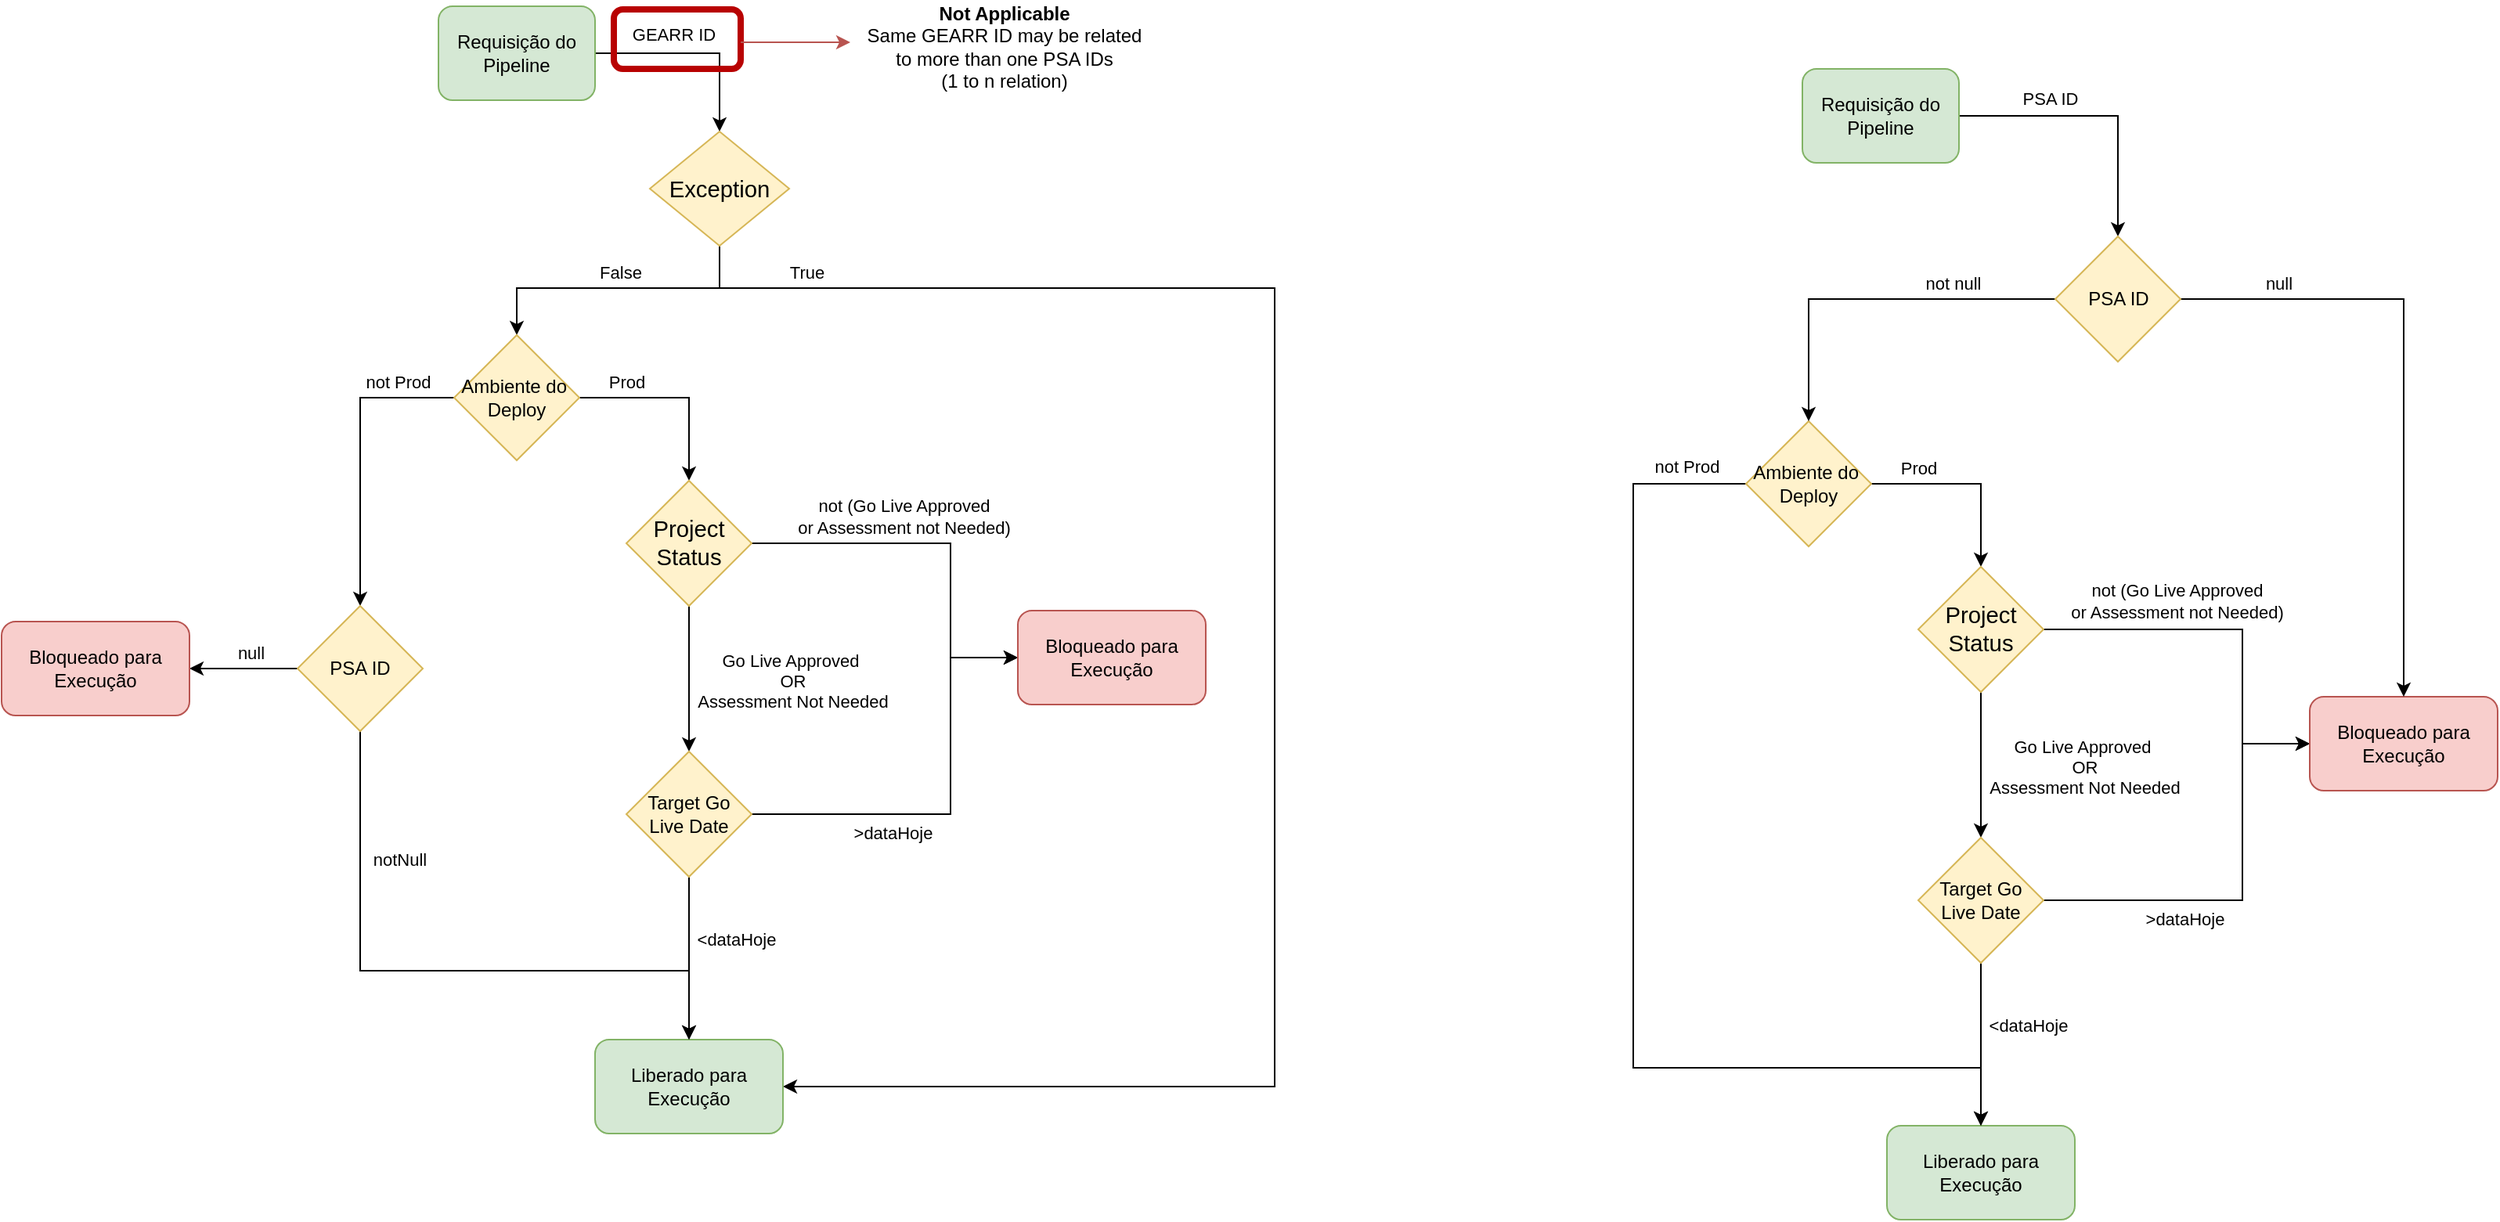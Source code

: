 <mxfile version="14.7.2" type="github">
  <diagram id="prtHgNgQTEPvFCAcTncT" name="Page-1">
    <mxGraphModel dx="1421" dy="541" grid="0" gridSize="10" guides="1" tooltips="1" connect="1" arrows="1" fold="1" page="0" pageScale="1" pageWidth="827" pageHeight="1169" background="#ffffff" math="0" shadow="0">
      <root>
        <mxCell id="0" />
        <mxCell id="1" parent="0" />
        <mxCell id="P2mCXTFYUP4-GHEFsYgf-11" style="edgeStyle=orthogonalEdgeStyle;rounded=0;orthogonalLoop=1;jettySize=auto;html=1;entryX=0.5;entryY=0;entryDx=0;entryDy=0;" parent="1" source="P2mCXTFYUP4-GHEFsYgf-2" target="P2mCXTFYUP4-GHEFsYgf-8" edge="1">
          <mxGeometry relative="1" as="geometry" />
        </mxCell>
        <mxCell id="mxX-lMOzghnve2rZTO9A-1" value="GEARR ID" style="edgeLabel;html=1;align=center;verticalAlign=middle;resizable=0;points=[];" parent="P2mCXTFYUP4-GHEFsYgf-11" vertex="1" connectable="0">
          <mxGeometry x="-0.006" y="-3" relative="1" as="geometry">
            <mxPoint x="-15" y="-15" as="offset" />
          </mxGeometry>
        </mxCell>
        <mxCell id="P2mCXTFYUP4-GHEFsYgf-2" value="Requisição do Pipeline" style="rounded=1;whiteSpace=wrap;html=1;fillColor=#d5e8d4;strokeColor=#82b366;" parent="1" vertex="1">
          <mxGeometry x="170" y="80" width="100" height="60" as="geometry" />
        </mxCell>
        <mxCell id="P2mCXTFYUP4-GHEFsYgf-14" style="edgeStyle=orthogonalEdgeStyle;rounded=0;orthogonalLoop=1;jettySize=auto;html=1;entryX=0.5;entryY=0;entryDx=0;entryDy=0;" parent="1" source="P2mCXTFYUP4-GHEFsYgf-8" target="P2mCXTFYUP4-GHEFsYgf-20" edge="1">
          <mxGeometry relative="1" as="geometry">
            <mxPoint x="220" y="280" as="targetPoint" />
            <Array as="points">
              <mxPoint x="350" y="260" />
              <mxPoint x="220" y="260" />
            </Array>
          </mxGeometry>
        </mxCell>
        <mxCell id="P2mCXTFYUP4-GHEFsYgf-18" value="False" style="edgeLabel;html=1;align=center;verticalAlign=middle;resizable=0;points=[];" parent="P2mCXTFYUP4-GHEFsYgf-14" vertex="1" connectable="0">
          <mxGeometry x="0.032" y="-2" relative="1" as="geometry">
            <mxPoint x="5" y="-8" as="offset" />
          </mxGeometry>
        </mxCell>
        <mxCell id="P2mCXTFYUP4-GHEFsYgf-15" style="edgeStyle=orthogonalEdgeStyle;rounded=0;orthogonalLoop=1;jettySize=auto;html=1;entryX=1;entryY=0.5;entryDx=0;entryDy=0;" parent="1" source="P2mCXTFYUP4-GHEFsYgf-8" target="P2mCXTFYUP4-GHEFsYgf-19" edge="1">
          <mxGeometry relative="1" as="geometry">
            <mxPoint x="474" y="280" as="targetPoint" />
            <Array as="points">
              <mxPoint x="349" y="260" />
              <mxPoint x="704" y="260" />
              <mxPoint x="704" y="770" />
            </Array>
          </mxGeometry>
        </mxCell>
        <mxCell id="P2mCXTFYUP4-GHEFsYgf-16" value="True" style="edgeLabel;html=1;align=center;verticalAlign=middle;resizable=0;points=[];" parent="P2mCXTFYUP4-GHEFsYgf-15" vertex="1" connectable="0">
          <mxGeometry x="0.222" y="3" relative="1" as="geometry">
            <mxPoint x="-302" y="-365" as="offset" />
          </mxGeometry>
        </mxCell>
        <mxCell id="P2mCXTFYUP4-GHEFsYgf-8" value="&lt;span lang=&quot;EN-US&quot; style=&quot;font-size: 11pt ; font-family: &amp;#34;calibri&amp;#34; , sans-serif&quot;&gt;Exception&lt;/span&gt;" style="rhombus;whiteSpace=wrap;html=1;fillColor=#fff2cc;strokeColor=#d6b656;" parent="1" vertex="1">
          <mxGeometry x="305" y="160" width="89" height="73" as="geometry" />
        </mxCell>
        <mxCell id="P2mCXTFYUP4-GHEFsYgf-19" value="Liberado para Execução" style="rounded=1;whiteSpace=wrap;html=1;fillColor=#d5e8d4;strokeColor=#82b366;" parent="1" vertex="1">
          <mxGeometry x="270" y="740" width="120" height="60" as="geometry" />
        </mxCell>
        <mxCell id="P2mCXTFYUP4-GHEFsYgf-28" style="edgeStyle=orthogonalEdgeStyle;rounded=0;orthogonalLoop=1;jettySize=auto;html=1;entryX=0.5;entryY=0;entryDx=0;entryDy=0;exitX=1;exitY=0.5;exitDx=0;exitDy=0;" parent="1" source="P2mCXTFYUP4-GHEFsYgf-20" target="P2mCXTFYUP4-GHEFsYgf-27" edge="1">
          <mxGeometry relative="1" as="geometry">
            <Array as="points">
              <mxPoint x="330" y="330" />
            </Array>
          </mxGeometry>
        </mxCell>
        <mxCell id="P2mCXTFYUP4-GHEFsYgf-29" value="Prod" style="edgeLabel;html=1;align=center;verticalAlign=middle;resizable=0;points=[];" parent="P2mCXTFYUP4-GHEFsYgf-28" vertex="1" connectable="0">
          <mxGeometry x="-0.199" relative="1" as="geometry">
            <mxPoint x="-20" y="-10" as="offset" />
          </mxGeometry>
        </mxCell>
        <mxCell id="P2mCXTFYUP4-GHEFsYgf-40" style="edgeStyle=orthogonalEdgeStyle;rounded=0;orthogonalLoop=1;jettySize=auto;html=1;entryX=0.5;entryY=0;entryDx=0;entryDy=0;" parent="1" source="P2mCXTFYUP4-GHEFsYgf-20" target="P2mCXTFYUP4-GHEFsYgf-39" edge="1">
          <mxGeometry relative="1" as="geometry" />
        </mxCell>
        <mxCell id="P2mCXTFYUP4-GHEFsYgf-41" value="not Prod" style="edgeLabel;html=1;align=center;verticalAlign=middle;resizable=0;points=[];" parent="P2mCXTFYUP4-GHEFsYgf-40" vertex="1" connectable="0">
          <mxGeometry x="-0.833" y="-1" relative="1" as="geometry">
            <mxPoint x="-20" y="-9" as="offset" />
          </mxGeometry>
        </mxCell>
        <mxCell id="P2mCXTFYUP4-GHEFsYgf-20" value="Ambiente do&amp;nbsp;&lt;br&gt;Deploy" style="rhombus;whiteSpace=wrap;html=1;fillColor=#fff2cc;strokeColor=#d6b656;" parent="1" vertex="1">
          <mxGeometry x="180" y="290" width="80" height="80" as="geometry" />
        </mxCell>
        <mxCell id="P2mCXTFYUP4-GHEFsYgf-33" style="edgeStyle=orthogonalEdgeStyle;rounded=0;orthogonalLoop=1;jettySize=auto;html=1;entryX=0;entryY=0.5;entryDx=0;entryDy=0;exitX=1;exitY=0.5;exitDx=0;exitDy=0;" parent="1" source="P2mCXTFYUP4-GHEFsYgf-27" target="P2mCXTFYUP4-GHEFsYgf-32" edge="1">
          <mxGeometry relative="1" as="geometry">
            <mxPoint x="525" y="443" as="targetPoint" />
            <Array as="points">
              <mxPoint x="497" y="423" />
              <mxPoint x="497" y="496" />
            </Array>
          </mxGeometry>
        </mxCell>
        <mxCell id="P2mCXTFYUP4-GHEFsYgf-34" value="not (Go Live Approved &lt;br&gt;or Assessment not Needed)" style="edgeLabel;html=1;align=center;verticalAlign=middle;resizable=0;points=[];" parent="P2mCXTFYUP4-GHEFsYgf-33" vertex="1" connectable="0">
          <mxGeometry x="-0.25" y="-1" relative="1" as="geometry">
            <mxPoint x="6" y="-18" as="offset" />
          </mxGeometry>
        </mxCell>
        <mxCell id="P2mCXTFYUP4-GHEFsYgf-48" value="Go Live Approved&amp;nbsp;&lt;br&gt;OR&lt;br&gt;Assessment Not Needed" style="edgeStyle=orthogonalEdgeStyle;rounded=0;orthogonalLoop=1;jettySize=auto;html=1;entryX=0.5;entryY=0;entryDx=0;entryDy=0;" parent="1" source="P2mCXTFYUP4-GHEFsYgf-27" target="P2mCXTFYUP4-GHEFsYgf-30" edge="1">
          <mxGeometry x="0.02" y="66" relative="1" as="geometry">
            <mxPoint as="offset" />
          </mxGeometry>
        </mxCell>
        <mxCell id="P2mCXTFYUP4-GHEFsYgf-27" value="&lt;font face=&quot;calibri, sans-serif&quot;&gt;&lt;span style=&quot;font-size: 14.667px&quot;&gt;Project Status&lt;/span&gt;&lt;/font&gt;" style="rhombus;whiteSpace=wrap;html=1;fillColor=#fff2cc;strokeColor=#d6b656;" parent="1" vertex="1">
          <mxGeometry x="290" y="383" width="80" height="80" as="geometry" />
        </mxCell>
        <mxCell id="P2mCXTFYUP4-GHEFsYgf-35" style="edgeStyle=orthogonalEdgeStyle;rounded=0;orthogonalLoop=1;jettySize=auto;html=1;exitX=1;exitY=0.5;exitDx=0;exitDy=0;entryX=0;entryY=0.5;entryDx=0;entryDy=0;" parent="1" source="P2mCXTFYUP4-GHEFsYgf-30" target="P2mCXTFYUP4-GHEFsYgf-32" edge="1">
          <mxGeometry relative="1" as="geometry">
            <mxPoint x="613" y="584" as="targetPoint" />
            <Array as="points">
              <mxPoint x="497" y="596" />
              <mxPoint x="497" y="496" />
            </Array>
          </mxGeometry>
        </mxCell>
        <mxCell id="P2mCXTFYUP4-GHEFsYgf-36" value="&amp;gt;dataHoje" style="edgeLabel;html=1;align=center;verticalAlign=middle;resizable=0;points=[];" parent="P2mCXTFYUP4-GHEFsYgf-35" vertex="1" connectable="0">
          <mxGeometry x="-0.808" relative="1" as="geometry">
            <mxPoint x="64" y="12" as="offset" />
          </mxGeometry>
        </mxCell>
        <mxCell id="P2mCXTFYUP4-GHEFsYgf-37" style="edgeStyle=orthogonalEdgeStyle;rounded=0;orthogonalLoop=1;jettySize=auto;html=1;entryX=0.5;entryY=0;entryDx=0;entryDy=0;" parent="1" source="P2mCXTFYUP4-GHEFsYgf-30" target="P2mCXTFYUP4-GHEFsYgf-19" edge="1">
          <mxGeometry relative="1" as="geometry" />
        </mxCell>
        <mxCell id="P2mCXTFYUP4-GHEFsYgf-38" value="&amp;lt;dataHoje" style="edgeLabel;html=1;align=center;verticalAlign=middle;resizable=0;points=[];" parent="P2mCXTFYUP4-GHEFsYgf-37" vertex="1" connectable="0">
          <mxGeometry x="-0.24" y="-2" relative="1" as="geometry">
            <mxPoint x="32" as="offset" />
          </mxGeometry>
        </mxCell>
        <mxCell id="P2mCXTFYUP4-GHEFsYgf-30" value="Target Go Live Date" style="rhombus;whiteSpace=wrap;html=1;fillColor=#fff2cc;strokeColor=#d6b656;" parent="1" vertex="1">
          <mxGeometry x="290" y="556" width="80" height="80" as="geometry" />
        </mxCell>
        <mxCell id="P2mCXTFYUP4-GHEFsYgf-32" value="Bloqueado para Execução" style="rounded=1;whiteSpace=wrap;html=1;fillColor=#f8cecc;strokeColor=#b85450;" parent="1" vertex="1">
          <mxGeometry x="540" y="466" width="120" height="60" as="geometry" />
        </mxCell>
        <mxCell id="P2mCXTFYUP4-GHEFsYgf-43" style="edgeStyle=orthogonalEdgeStyle;rounded=0;orthogonalLoop=1;jettySize=auto;html=1;entryX=1;entryY=0.5;entryDx=0;entryDy=0;" parent="1" source="P2mCXTFYUP4-GHEFsYgf-39" target="P2mCXTFYUP4-GHEFsYgf-42" edge="1">
          <mxGeometry relative="1" as="geometry" />
        </mxCell>
        <mxCell id="P2mCXTFYUP4-GHEFsYgf-44" value="null" style="edgeLabel;html=1;align=center;verticalAlign=middle;resizable=0;points=[];" parent="P2mCXTFYUP4-GHEFsYgf-43" vertex="1" connectable="0">
          <mxGeometry x="-0.22" y="-1" relative="1" as="geometry">
            <mxPoint x="-3" y="-9" as="offset" />
          </mxGeometry>
        </mxCell>
        <mxCell id="P2mCXTFYUP4-GHEFsYgf-45" style="edgeStyle=orthogonalEdgeStyle;rounded=0;orthogonalLoop=1;jettySize=auto;html=1;entryX=0.5;entryY=0;entryDx=0;entryDy=0;exitX=0.5;exitY=1;exitDx=0;exitDy=0;" parent="1" source="P2mCXTFYUP4-GHEFsYgf-39" target="P2mCXTFYUP4-GHEFsYgf-19" edge="1">
          <mxGeometry relative="1" as="geometry">
            <mxPoint x="105" y="584" as="sourcePoint" />
            <Array as="points">
              <mxPoint x="120" y="570" />
              <mxPoint x="120" y="696" />
              <mxPoint x="330" y="696" />
            </Array>
          </mxGeometry>
        </mxCell>
        <mxCell id="P2mCXTFYUP4-GHEFsYgf-46" value="notNull" style="edgeLabel;html=1;align=center;verticalAlign=middle;resizable=0;points=[];" parent="P2mCXTFYUP4-GHEFsYgf-45" vertex="1" connectable="0">
          <mxGeometry x="-0.487" relative="1" as="geometry">
            <mxPoint x="25" y="-23" as="offset" />
          </mxGeometry>
        </mxCell>
        <mxCell id="P2mCXTFYUP4-GHEFsYgf-39" value="PSA ID" style="rhombus;whiteSpace=wrap;html=1;fillColor=#fff2cc;strokeColor=#d6b656;" parent="1" vertex="1">
          <mxGeometry x="80" y="463" width="80" height="80" as="geometry" />
        </mxCell>
        <mxCell id="P2mCXTFYUP4-GHEFsYgf-42" value="Bloqueado para Execução" style="rounded=1;whiteSpace=wrap;html=1;fillColor=#f8cecc;strokeColor=#b85450;" parent="1" vertex="1">
          <mxGeometry x="-109" y="473" width="120" height="60" as="geometry" />
        </mxCell>
        <mxCell id="EdNAjCtuW5d51hil7Gi2-1" style="edgeStyle=orthogonalEdgeStyle;rounded=0;orthogonalLoop=1;jettySize=auto;html=1;entryX=0.5;entryY=0;entryDx=0;entryDy=0;" edge="1" parent="1" source="mxX-lMOzghnve2rZTO9A-4" target="mxX-lMOzghnve2rZTO9A-39">
          <mxGeometry relative="1" as="geometry">
            <mxPoint x="1240.5" y="194.0" as="targetPoint" />
          </mxGeometry>
        </mxCell>
        <mxCell id="EdNAjCtuW5d51hil7Gi2-9" value="PSA ID" style="edgeLabel;html=1;align=center;verticalAlign=middle;resizable=0;points=[];" vertex="1" connectable="0" parent="EdNAjCtuW5d51hil7Gi2-1">
          <mxGeometry x="-0.5" y="2" relative="1" as="geometry">
            <mxPoint x="13" y="-9" as="offset" />
          </mxGeometry>
        </mxCell>
        <mxCell id="mxX-lMOzghnve2rZTO9A-4" value="Requisição do Pipeline" style="rounded=1;whiteSpace=wrap;html=1;fillColor=#d5e8d4;strokeColor=#82b366;" parent="1" vertex="1">
          <mxGeometry x="1041" y="120" width="100" height="60" as="geometry" />
        </mxCell>
        <mxCell id="mxX-lMOzghnve2rZTO9A-10" value="Liberado para Execução" style="rounded=1;whiteSpace=wrap;html=1;fillColor=#d5e8d4;strokeColor=#82b366;" parent="1" vertex="1">
          <mxGeometry x="1095" y="795" width="120" height="60" as="geometry" />
        </mxCell>
        <mxCell id="mxX-lMOzghnve2rZTO9A-11" style="edgeStyle=orthogonalEdgeStyle;rounded=0;orthogonalLoop=1;jettySize=auto;html=1;entryX=0.5;entryY=0;entryDx=0;entryDy=0;exitX=1;exitY=0.5;exitDx=0;exitDy=0;" parent="1" source="mxX-lMOzghnve2rZTO9A-15" target="mxX-lMOzghnve2rZTO9A-19" edge="1">
          <mxGeometry relative="1" as="geometry">
            <Array as="points">
              <mxPoint x="1155" y="385" />
            </Array>
          </mxGeometry>
        </mxCell>
        <mxCell id="mxX-lMOzghnve2rZTO9A-12" value="Prod" style="edgeLabel;html=1;align=center;verticalAlign=middle;resizable=0;points=[];" parent="mxX-lMOzghnve2rZTO9A-11" vertex="1" connectable="0">
          <mxGeometry x="-0.199" relative="1" as="geometry">
            <mxPoint x="-20" y="-10" as="offset" />
          </mxGeometry>
        </mxCell>
        <mxCell id="mxX-lMOzghnve2rZTO9A-32" style="edgeStyle=orthogonalEdgeStyle;rounded=0;orthogonalLoop=1;jettySize=auto;html=1;entryX=0.5;entryY=0;entryDx=0;entryDy=0;" parent="1" source="mxX-lMOzghnve2rZTO9A-15" target="mxX-lMOzghnve2rZTO9A-10" edge="1">
          <mxGeometry relative="1" as="geometry">
            <Array as="points">
              <mxPoint x="933" y="385" />
              <mxPoint x="933" y="758" />
              <mxPoint x="1155" y="758" />
            </Array>
          </mxGeometry>
        </mxCell>
        <mxCell id="mxX-lMOzghnve2rZTO9A-33" value="not Prod" style="edgeLabel;html=1;align=center;verticalAlign=middle;resizable=0;points=[];" parent="mxX-lMOzghnve2rZTO9A-32" vertex="1" connectable="0">
          <mxGeometry x="-0.841" relative="1" as="geometry">
            <mxPoint x="18" y="-11" as="offset" />
          </mxGeometry>
        </mxCell>
        <mxCell id="mxX-lMOzghnve2rZTO9A-15" value="Ambiente do&amp;nbsp;&lt;br&gt;Deploy" style="rhombus;whiteSpace=wrap;html=1;fillColor=#fff2cc;strokeColor=#d6b656;" parent="1" vertex="1">
          <mxGeometry x="1005" y="345" width="80" height="80" as="geometry" />
        </mxCell>
        <mxCell id="mxX-lMOzghnve2rZTO9A-16" style="edgeStyle=orthogonalEdgeStyle;rounded=0;orthogonalLoop=1;jettySize=auto;html=1;entryX=0;entryY=0.5;entryDx=0;entryDy=0;exitX=1;exitY=0.5;exitDx=0;exitDy=0;" parent="1" source="mxX-lMOzghnve2rZTO9A-19" target="mxX-lMOzghnve2rZTO9A-25" edge="1">
          <mxGeometry relative="1" as="geometry">
            <mxPoint x="1350" y="498" as="targetPoint" />
            <Array as="points">
              <mxPoint x="1322" y="478" />
              <mxPoint x="1322" y="551" />
            </Array>
          </mxGeometry>
        </mxCell>
        <mxCell id="mxX-lMOzghnve2rZTO9A-17" value="not (Go Live Approved &lt;br&gt;or Assessment not Needed)" style="edgeLabel;html=1;align=center;verticalAlign=middle;resizable=0;points=[];" parent="mxX-lMOzghnve2rZTO9A-16" vertex="1" connectable="0">
          <mxGeometry x="-0.25" y="-1" relative="1" as="geometry">
            <mxPoint x="-6" y="-19" as="offset" />
          </mxGeometry>
        </mxCell>
        <mxCell id="mxX-lMOzghnve2rZTO9A-18" value="Go Live Approved&amp;nbsp;&lt;br&gt;OR&lt;br&gt;Assessment Not Needed" style="edgeStyle=orthogonalEdgeStyle;rounded=0;orthogonalLoop=1;jettySize=auto;html=1;entryX=0.5;entryY=0;entryDx=0;entryDy=0;" parent="1" source="mxX-lMOzghnve2rZTO9A-19" target="mxX-lMOzghnve2rZTO9A-24" edge="1">
          <mxGeometry x="0.02" y="66" relative="1" as="geometry">
            <mxPoint as="offset" />
          </mxGeometry>
        </mxCell>
        <mxCell id="mxX-lMOzghnve2rZTO9A-19" value="&lt;font face=&quot;calibri, sans-serif&quot;&gt;&lt;span style=&quot;font-size: 14.667px&quot;&gt;Project Status&lt;/span&gt;&lt;/font&gt;" style="rhombus;whiteSpace=wrap;html=1;fillColor=#fff2cc;strokeColor=#d6b656;" parent="1" vertex="1">
          <mxGeometry x="1115" y="438" width="80" height="80" as="geometry" />
        </mxCell>
        <mxCell id="mxX-lMOzghnve2rZTO9A-20" style="edgeStyle=orthogonalEdgeStyle;rounded=0;orthogonalLoop=1;jettySize=auto;html=1;exitX=1;exitY=0.5;exitDx=0;exitDy=0;entryX=0;entryY=0.5;entryDx=0;entryDy=0;" parent="1" source="mxX-lMOzghnve2rZTO9A-24" target="mxX-lMOzghnve2rZTO9A-25" edge="1">
          <mxGeometry relative="1" as="geometry">
            <mxPoint x="1438" y="639" as="targetPoint" />
            <Array as="points">
              <mxPoint x="1322" y="651" />
              <mxPoint x="1322" y="551" />
            </Array>
          </mxGeometry>
        </mxCell>
        <mxCell id="mxX-lMOzghnve2rZTO9A-21" value="&amp;gt;dataHoje" style="edgeLabel;html=1;align=center;verticalAlign=middle;resizable=0;points=[];" parent="mxX-lMOzghnve2rZTO9A-20" vertex="1" connectable="0">
          <mxGeometry x="-0.808" relative="1" as="geometry">
            <mxPoint x="64" y="12" as="offset" />
          </mxGeometry>
        </mxCell>
        <mxCell id="mxX-lMOzghnve2rZTO9A-22" style="edgeStyle=orthogonalEdgeStyle;rounded=0;orthogonalLoop=1;jettySize=auto;html=1;entryX=0.5;entryY=0;entryDx=0;entryDy=0;" parent="1" source="mxX-lMOzghnve2rZTO9A-24" target="mxX-lMOzghnve2rZTO9A-10" edge="1">
          <mxGeometry relative="1" as="geometry" />
        </mxCell>
        <mxCell id="mxX-lMOzghnve2rZTO9A-23" value="&amp;lt;dataHoje" style="edgeLabel;html=1;align=center;verticalAlign=middle;resizable=0;points=[];" parent="mxX-lMOzghnve2rZTO9A-22" vertex="1" connectable="0">
          <mxGeometry x="-0.24" y="-2" relative="1" as="geometry">
            <mxPoint x="32" as="offset" />
          </mxGeometry>
        </mxCell>
        <mxCell id="mxX-lMOzghnve2rZTO9A-24" value="Target Go Live Date" style="rhombus;whiteSpace=wrap;html=1;fillColor=#fff2cc;strokeColor=#d6b656;" parent="1" vertex="1">
          <mxGeometry x="1115" y="611" width="80" height="80" as="geometry" />
        </mxCell>
        <mxCell id="mxX-lMOzghnve2rZTO9A-25" value="Bloqueado para Execução" style="rounded=1;whiteSpace=wrap;html=1;fillColor=#f8cecc;strokeColor=#b85450;" parent="1" vertex="1">
          <mxGeometry x="1365" y="521" width="120" height="60" as="geometry" />
        </mxCell>
        <mxCell id="mxX-lMOzghnve2rZTO9A-35" value="" style="rounded=1;whiteSpace=wrap;html=1;fillColor=none;strokeColor=#B80202;strokeWidth=4;" parent="1" vertex="1">
          <mxGeometry x="282" y="82" width="81" height="38" as="geometry" />
        </mxCell>
        <mxCell id="mxX-lMOzghnve2rZTO9A-36" value="&lt;b&gt;Not Applicable&lt;br&gt;&lt;/b&gt;Same GEARR ID may be related &lt;br&gt;to more than one PSA IDs&lt;br&gt;(1 to n relation)" style="text;html=1;align=center;verticalAlign=middle;resizable=0;points=[];autosize=1;strokeColor=none;" parent="1" vertex="1">
          <mxGeometry x="438" y="76" width="185" height="60" as="geometry" />
        </mxCell>
        <mxCell id="mxX-lMOzghnve2rZTO9A-37" value="" style="endArrow=classic;html=1;fillColor=#f8cecc;strokeColor=#b85450;" parent="1" edge="1">
          <mxGeometry width="50" height="50" relative="1" as="geometry">
            <mxPoint x="363" y="103" as="sourcePoint" />
            <mxPoint x="433" y="103" as="targetPoint" />
          </mxGeometry>
        </mxCell>
        <mxCell id="EdNAjCtuW5d51hil7Gi2-5" style="edgeStyle=orthogonalEdgeStyle;rounded=0;orthogonalLoop=1;jettySize=auto;html=1;entryX=0.5;entryY=0;entryDx=0;entryDy=0;" edge="1" parent="1" source="mxX-lMOzghnve2rZTO9A-39" target="mxX-lMOzghnve2rZTO9A-25">
          <mxGeometry relative="1" as="geometry" />
        </mxCell>
        <mxCell id="EdNAjCtuW5d51hil7Gi2-6" value="null" style="edgeLabel;html=1;align=center;verticalAlign=middle;resizable=0;points=[];" vertex="1" connectable="0" parent="EdNAjCtuW5d51hil7Gi2-5">
          <mxGeometry x="-0.804" y="3" relative="1" as="geometry">
            <mxPoint x="23" y="-7" as="offset" />
          </mxGeometry>
        </mxCell>
        <mxCell id="EdNAjCtuW5d51hil7Gi2-7" style="edgeStyle=orthogonalEdgeStyle;rounded=0;orthogonalLoop=1;jettySize=auto;html=1;entryX=0.5;entryY=0;entryDx=0;entryDy=0;" edge="1" parent="1" source="mxX-lMOzghnve2rZTO9A-39" target="mxX-lMOzghnve2rZTO9A-15">
          <mxGeometry relative="1" as="geometry" />
        </mxCell>
        <mxCell id="EdNAjCtuW5d51hil7Gi2-8" value="not null" style="edgeLabel;html=1;align=center;verticalAlign=middle;resizable=0;points=[];" vertex="1" connectable="0" parent="EdNAjCtuW5d51hil7Gi2-7">
          <mxGeometry x="-0.491" y="1" relative="1" as="geometry">
            <mxPoint x="-6" y="-11" as="offset" />
          </mxGeometry>
        </mxCell>
        <mxCell id="mxX-lMOzghnve2rZTO9A-39" value="PSA ID" style="rhombus;whiteSpace=wrap;html=1;fillColor=#fff2cc;strokeColor=#d6b656;" parent="1" vertex="1">
          <mxGeometry x="1202.5" y="227" width="80" height="80" as="geometry" />
        </mxCell>
      </root>
    </mxGraphModel>
  </diagram>
</mxfile>

